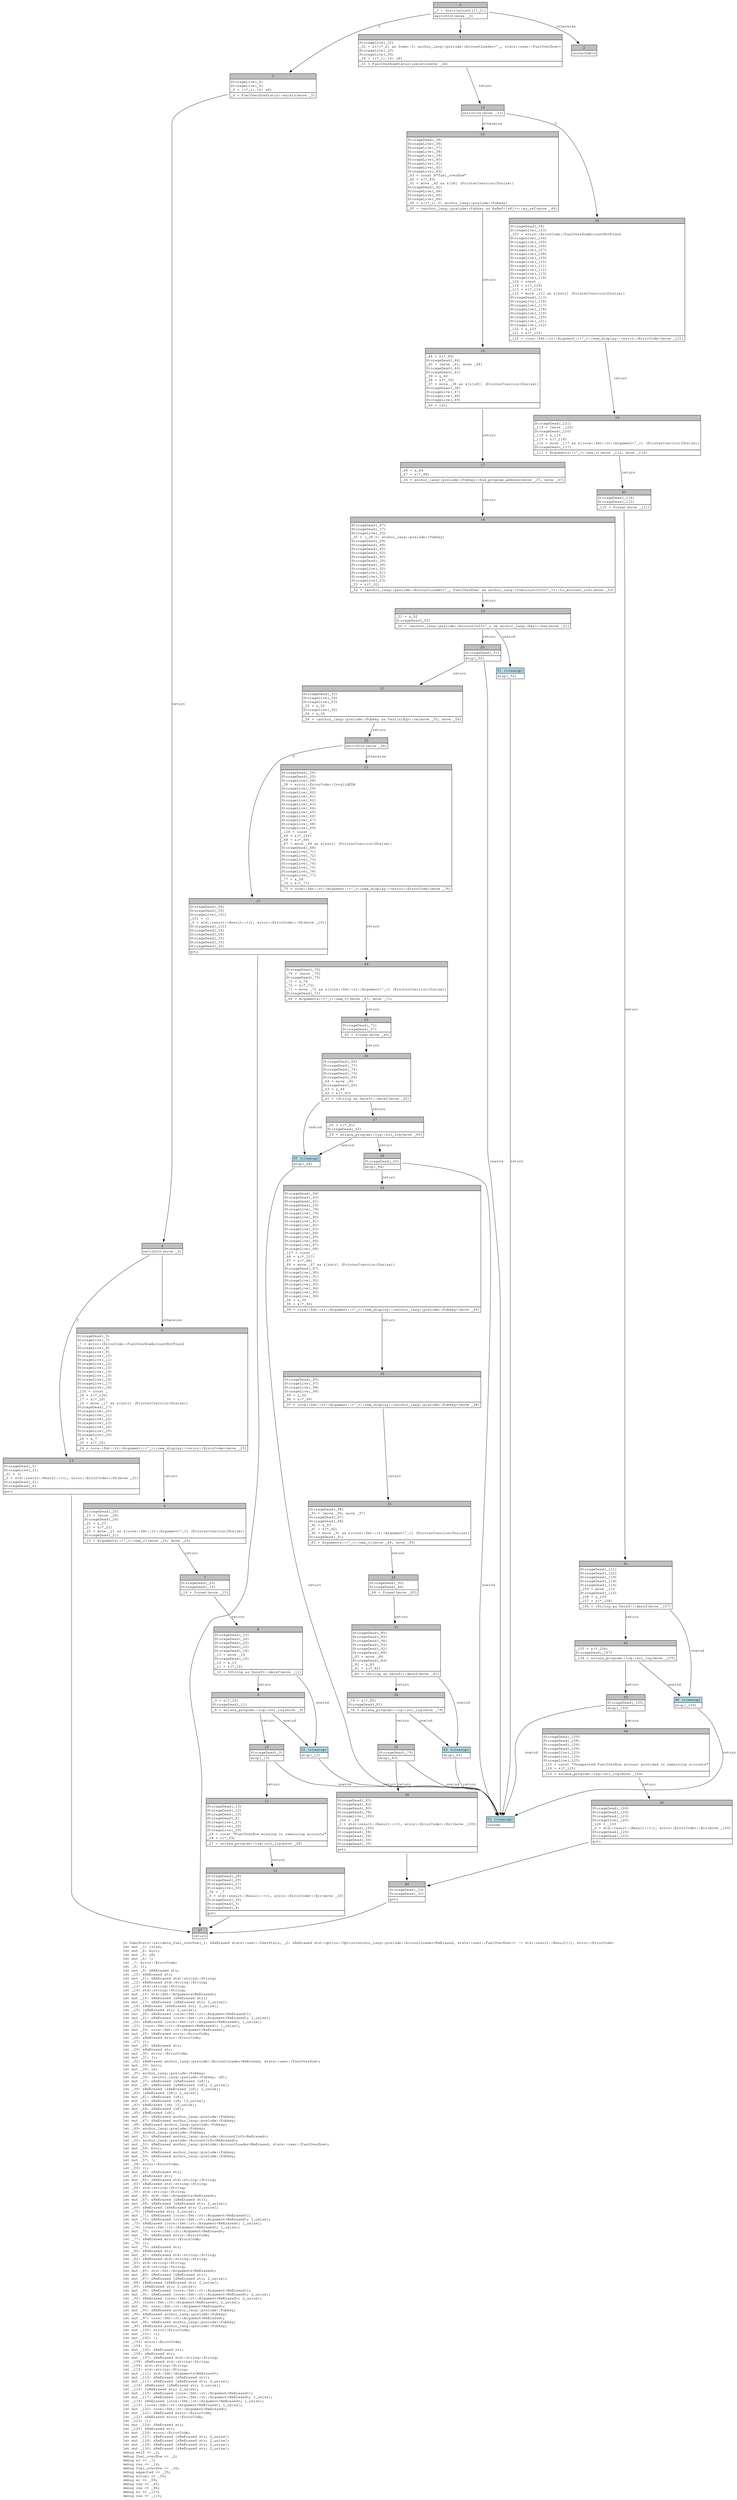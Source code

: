 digraph Mir_0_4431 {
    graph [fontname="Courier, monospace"];
    node [fontname="Courier, monospace"];
    edge [fontname="Courier, monospace"];
    label=<fn UserStats::validate_fuel_overflow(_1: &amp;ReErased state::user::UserStats, _2: &amp;ReErased std::option::Option&lt;anchor_lang::prelude::AccountLoader&lt;ReErased, state::user::FuelOverflow&gt;&gt;) -&gt; std::result::Result&lt;(), error::ErrorCode&gt;<br align="left"/>let mut _3: isize;<br align="left"/>let mut _4: bool;<br align="left"/>let mut _5: u8;<br align="left"/>let mut _6: !;<br align="left"/>let _7: error::ErrorCode;<br align="left"/>let _8: ();<br align="left"/>let mut _9: &amp;ReErased str;<br align="left"/>let _10: &amp;ReErased str;<br align="left"/>let mut _11: &amp;ReErased std::string::String;<br align="left"/>let _12: &amp;ReErased std::string::String;<br align="left"/>let _13: std::string::String;<br align="left"/>let _14: std::string::String;<br align="left"/>let mut _15: std::fmt::Arguments&lt;ReErased&gt;;<br align="left"/>let mut _16: &amp;ReErased [&amp;ReErased str];<br align="left"/>let mut _17: &amp;ReErased [&amp;ReErased str; 2_usize];<br align="left"/>let _18: &amp;ReErased [&amp;ReErased str; 2_usize];<br align="left"/>let _19: [&amp;ReErased str; 2_usize];<br align="left"/>let mut _20: &amp;ReErased [core::fmt::rt::Argument&lt;ReErased&gt;];<br align="left"/>let mut _21: &amp;ReErased [core::fmt::rt::Argument&lt;ReErased&gt;; 1_usize];<br align="left"/>let _22: &amp;ReErased [core::fmt::rt::Argument&lt;ReErased&gt;; 1_usize];<br align="left"/>let _23: [core::fmt::rt::Argument&lt;ReErased&gt;; 1_usize];<br align="left"/>let mut _24: core::fmt::rt::Argument&lt;ReErased&gt;;<br align="left"/>let mut _25: &amp;ReErased error::ErrorCode;<br align="left"/>let _26: &amp;ReErased error::ErrorCode;<br align="left"/>let _27: ();<br align="left"/>let mut _28: &amp;ReErased str;<br align="left"/>let _29: &amp;ReErased str;<br align="left"/>let mut _30: error::ErrorCode;<br align="left"/>let mut _31: ();<br align="left"/>let _32: &amp;ReErased anchor_lang::prelude::AccountLoader&lt;ReErased, state::user::FuelOverflow&gt;;<br align="left"/>let mut _33: bool;<br align="left"/>let mut _34: u8;<br align="left"/>let _35: anchor_lang::prelude::Pubkey;<br align="left"/>let mut _36: (anchor_lang::prelude::Pubkey, u8);<br align="left"/>let mut _37: &amp;ReErased [&amp;ReErased [u8]];<br align="left"/>let mut _38: &amp;ReErased [&amp;ReErased [u8]; 2_usize];<br align="left"/>let _39: &amp;ReErased [&amp;ReErased [u8]; 2_usize];<br align="left"/>let _40: [&amp;ReErased [u8]; 2_usize];<br align="left"/>let mut _41: &amp;ReErased [u8];<br align="left"/>let mut _42: &amp;ReErased [u8; 13_usize];<br align="left"/>let _43: &amp;ReErased [u8; 13_usize];<br align="left"/>let mut _44: &amp;ReErased [u8];<br align="left"/>let _45: &amp;ReErased [u8];<br align="left"/>let mut _46: &amp;ReErased anchor_lang::prelude::Pubkey;<br align="left"/>let mut _47: &amp;ReErased anchor_lang::prelude::Pubkey;<br align="left"/>let _48: &amp;ReErased anchor_lang::prelude::Pubkey;<br align="left"/>let _49: anchor_lang::prelude::Pubkey;<br align="left"/>let _50: anchor_lang::prelude::Pubkey;<br align="left"/>let mut _51: &amp;ReErased anchor_lang::prelude::AccountInfo&lt;ReErased&gt;;<br align="left"/>let _52: anchor_lang::prelude::AccountInfo&lt;ReErased&gt;;<br align="left"/>let mut _53: &amp;ReErased anchor_lang::prelude::AccountLoader&lt;ReErased, state::user::FuelOverflow&gt;;<br align="left"/>let mut _54: bool;<br align="left"/>let mut _55: &amp;ReErased anchor_lang::prelude::Pubkey;<br align="left"/>let mut _56: &amp;ReErased anchor_lang::prelude::Pubkey;<br align="left"/>let mut _57: !;<br align="left"/>let _58: error::ErrorCode;<br align="left"/>let _59: ();<br align="left"/>let mut _60: &amp;ReErased str;<br align="left"/>let _61: &amp;ReErased str;<br align="left"/>let mut _62: &amp;ReErased std::string::String;<br align="left"/>let _63: &amp;ReErased std::string::String;<br align="left"/>let _64: std::string::String;<br align="left"/>let _65: std::string::String;<br align="left"/>let mut _66: std::fmt::Arguments&lt;ReErased&gt;;<br align="left"/>let mut _67: &amp;ReErased [&amp;ReErased str];<br align="left"/>let mut _68: &amp;ReErased [&amp;ReErased str; 2_usize];<br align="left"/>let _69: &amp;ReErased [&amp;ReErased str; 2_usize];<br align="left"/>let _70: [&amp;ReErased str; 2_usize];<br align="left"/>let mut _71: &amp;ReErased [core::fmt::rt::Argument&lt;ReErased&gt;];<br align="left"/>let mut _72: &amp;ReErased [core::fmt::rt::Argument&lt;ReErased&gt;; 1_usize];<br align="left"/>let _73: &amp;ReErased [core::fmt::rt::Argument&lt;ReErased&gt;; 1_usize];<br align="left"/>let _74: [core::fmt::rt::Argument&lt;ReErased&gt;; 1_usize];<br align="left"/>let mut _75: core::fmt::rt::Argument&lt;ReErased&gt;;<br align="left"/>let mut _76: &amp;ReErased error::ErrorCode;<br align="left"/>let _77: &amp;ReErased error::ErrorCode;<br align="left"/>let _78: ();<br align="left"/>let mut _79: &amp;ReErased str;<br align="left"/>let _80: &amp;ReErased str;<br align="left"/>let mut _81: &amp;ReErased std::string::String;<br align="left"/>let _82: &amp;ReErased std::string::String;<br align="left"/>let _83: std::string::String;<br align="left"/>let _84: std::string::String;<br align="left"/>let mut _85: std::fmt::Arguments&lt;ReErased&gt;;<br align="left"/>let mut _86: &amp;ReErased [&amp;ReErased str];<br align="left"/>let mut _87: &amp;ReErased [&amp;ReErased str; 2_usize];<br align="left"/>let _88: &amp;ReErased [&amp;ReErased str; 2_usize];<br align="left"/>let _89: [&amp;ReErased str; 2_usize];<br align="left"/>let mut _90: &amp;ReErased [core::fmt::rt::Argument&lt;ReErased&gt;];<br align="left"/>let mut _91: &amp;ReErased [core::fmt::rt::Argument&lt;ReErased&gt;; 2_usize];<br align="left"/>let _92: &amp;ReErased [core::fmt::rt::Argument&lt;ReErased&gt;; 2_usize];<br align="left"/>let _93: [core::fmt::rt::Argument&lt;ReErased&gt;; 2_usize];<br align="left"/>let mut _94: core::fmt::rt::Argument&lt;ReErased&gt;;<br align="left"/>let mut _95: &amp;ReErased anchor_lang::prelude::Pubkey;<br align="left"/>let _96: &amp;ReErased anchor_lang::prelude::Pubkey;<br align="left"/>let mut _97: core::fmt::rt::Argument&lt;ReErased&gt;;<br align="left"/>let mut _98: &amp;ReErased anchor_lang::prelude::Pubkey;<br align="left"/>let _99: &amp;ReErased anchor_lang::prelude::Pubkey;<br align="left"/>let mut _100: error::ErrorCode;<br align="left"/>let mut _101: ();<br align="left"/>let mut _102: !;<br align="left"/>let _103: error::ErrorCode;<br align="left"/>let _104: ();<br align="left"/>let mut _105: &amp;ReErased str;<br align="left"/>let _106: &amp;ReErased str;<br align="left"/>let mut _107: &amp;ReErased std::string::String;<br align="left"/>let _108: &amp;ReErased std::string::String;<br align="left"/>let _109: std::string::String;<br align="left"/>let _110: std::string::String;<br align="left"/>let mut _111: std::fmt::Arguments&lt;ReErased&gt;;<br align="left"/>let mut _112: &amp;ReErased [&amp;ReErased str];<br align="left"/>let mut _113: &amp;ReErased [&amp;ReErased str; 2_usize];<br align="left"/>let _114: &amp;ReErased [&amp;ReErased str; 2_usize];<br align="left"/>let _115: [&amp;ReErased str; 2_usize];<br align="left"/>let mut _116: &amp;ReErased [core::fmt::rt::Argument&lt;ReErased&gt;];<br align="left"/>let mut _117: &amp;ReErased [core::fmt::rt::Argument&lt;ReErased&gt;; 1_usize];<br align="left"/>let _118: &amp;ReErased [core::fmt::rt::Argument&lt;ReErased&gt;; 1_usize];<br align="left"/>let _119: [core::fmt::rt::Argument&lt;ReErased&gt;; 1_usize];<br align="left"/>let mut _120: core::fmt::rt::Argument&lt;ReErased&gt;;<br align="left"/>let mut _121: &amp;ReErased error::ErrorCode;<br align="left"/>let _122: &amp;ReErased error::ErrorCode;<br align="left"/>let _123: ();<br align="left"/>let mut _124: &amp;ReErased str;<br align="left"/>let _125: &amp;ReErased str;<br align="left"/>let mut _126: error::ErrorCode;<br align="left"/>let mut _127: &amp;ReErased [&amp;ReErased str; 2_usize];<br align="left"/>let mut _128: &amp;ReErased [&amp;ReErased str; 2_usize];<br align="left"/>let mut _129: &amp;ReErased [&amp;ReErased str; 2_usize];<br align="left"/>let mut _130: &amp;ReErased [&amp;ReErased str; 2_usize];<br align="left"/>debug self =&gt; _1;<br align="left"/>debug fuel_overflow =&gt; _2;<br align="left"/>debug ec =&gt; _7;<br align="left"/>debug res =&gt; _14;<br align="left"/>debug fuel_overflow =&gt; _32;<br align="left"/>debug expected =&gt; _35;<br align="left"/>debug actual =&gt; _50;<br align="left"/>debug ec =&gt; _58;<br align="left"/>debug res =&gt; _65;<br align="left"/>debug res =&gt; _84;<br align="left"/>debug ec =&gt; _103;<br align="left"/>debug res =&gt; _110;<br align="left"/>>;
    bb0__0_4431 [shape="none", label=<<table border="0" cellborder="1" cellspacing="0"><tr><td bgcolor="gray" align="center" colspan="1">0</td></tr><tr><td align="left" balign="left">_3 = discriminant((*_2))<br/></td></tr><tr><td align="left">switchInt(move _3)</td></tr></table>>];
    bb1__0_4431 [shape="none", label=<<table border="0" cellborder="1" cellspacing="0"><tr><td bgcolor="gray" align="center" colspan="1">1</td></tr><tr><td align="left" balign="left">StorageLive(_32)<br/>_32 = &amp;(((*_2) as Some).0: anchor_lang::prelude::AccountLoader&lt;'_, state::user::FuelOverflow&gt;)<br/>StorageLive(_33)<br/>StorageLive(_34)<br/>_34 = ((*_1).16: u8)<br/></td></tr><tr><td align="left">_33 = FuelOverflowStatus::exists(move _34)</td></tr></table>>];
    bb2__0_4431 [shape="none", label=<<table border="0" cellborder="1" cellspacing="0"><tr><td bgcolor="gray" align="center" colspan="1">2</td></tr><tr><td align="left">unreachable</td></tr></table>>];
    bb3__0_4431 [shape="none", label=<<table border="0" cellborder="1" cellspacing="0"><tr><td bgcolor="gray" align="center" colspan="1">3</td></tr><tr><td align="left" balign="left">StorageLive(_4)<br/>StorageLive(_5)<br/>_5 = ((*_1).16: u8)<br/></td></tr><tr><td align="left">_4 = FuelOverflowStatus::exists(move _5)</td></tr></table>>];
    bb4__0_4431 [shape="none", label=<<table border="0" cellborder="1" cellspacing="0"><tr><td bgcolor="gray" align="center" colspan="1">4</td></tr><tr><td align="left">switchInt(move _4)</td></tr></table>>];
    bb5__0_4431 [shape="none", label=<<table border="0" cellborder="1" cellspacing="0"><tr><td bgcolor="gray" align="center" colspan="1">5</td></tr><tr><td align="left" balign="left">StorageDead(_5)<br/>StorageLive(_7)<br/>_7 = error::ErrorCode::FuelOverflowAccountNotFound<br/>StorageLive(_8)<br/>StorageLive(_9)<br/>StorageLive(_10)<br/>StorageLive(_11)<br/>StorageLive(_12)<br/>StorageLive(_13)<br/>StorageLive(_14)<br/>StorageLive(_15)<br/>StorageLive(_16)<br/>StorageLive(_17)<br/>StorageLive(_18)<br/>_130 = const _<br/>_18 = &amp;(*_130)<br/>_17 = &amp;(*_18)<br/>_16 = move _17 as &amp;[&amp;str] (PointerCoercion(Unsize))<br/>StorageDead(_17)<br/>StorageLive(_20)<br/>StorageLive(_21)<br/>StorageLive(_22)<br/>StorageLive(_23)<br/>StorageLive(_24)<br/>StorageLive(_25)<br/>StorageLive(_26)<br/>_26 = &amp;_7<br/>_25 = &amp;(*_26)<br/></td></tr><tr><td align="left">_24 = core::fmt::rt::Argument::&lt;'_&gt;::new_display::&lt;error::ErrorCode&gt;(move _25)</td></tr></table>>];
    bb6__0_4431 [shape="none", label=<<table border="0" cellborder="1" cellspacing="0"><tr><td bgcolor="gray" align="center" colspan="1">6</td></tr><tr><td align="left" balign="left">StorageDead(_25)<br/>_23 = [move _24]<br/>StorageDead(_24)<br/>_22 = &amp;_23<br/>_21 = &amp;(*_22)<br/>_20 = move _21 as &amp;[core::fmt::rt::Argument&lt;'_&gt;] (PointerCoercion(Unsize))<br/>StorageDead(_21)<br/></td></tr><tr><td align="left">_15 = Arguments::&lt;'_&gt;::new_v1(move _16, move _20)</td></tr></table>>];
    bb7__0_4431 [shape="none", label=<<table border="0" cellborder="1" cellspacing="0"><tr><td bgcolor="gray" align="center" colspan="1">7</td></tr><tr><td align="left" balign="left">StorageDead(_20)<br/>StorageDead(_16)<br/></td></tr><tr><td align="left">_14 = format(move _15)</td></tr></table>>];
    bb8__0_4431 [shape="none", label=<<table border="0" cellborder="1" cellspacing="0"><tr><td bgcolor="gray" align="center" colspan="1">8</td></tr><tr><td align="left" balign="left">StorageDead(_15)<br/>StorageDead(_26)<br/>StorageDead(_23)<br/>StorageDead(_22)<br/>StorageDead(_18)<br/>_13 = move _14<br/>StorageDead(_14)<br/>_12 = &amp;_13<br/>_11 = &amp;(*_12)<br/></td></tr><tr><td align="left">_10 = &lt;String as Deref&gt;::deref(move _11)</td></tr></table>>];
    bb9__0_4431 [shape="none", label=<<table border="0" cellborder="1" cellspacing="0"><tr><td bgcolor="gray" align="center" colspan="1">9</td></tr><tr><td align="left" balign="left">_9 = &amp;(*_10)<br/>StorageDead(_11)<br/></td></tr><tr><td align="left">_8 = solana_program::log::sol_log(move _9)</td></tr></table>>];
    bb10__0_4431 [shape="none", label=<<table border="0" cellborder="1" cellspacing="0"><tr><td bgcolor="gray" align="center" colspan="1">10</td></tr><tr><td align="left" balign="left">StorageDead(_9)<br/></td></tr><tr><td align="left">drop(_13)</td></tr></table>>];
    bb11__0_4431 [shape="none", label=<<table border="0" cellborder="1" cellspacing="0"><tr><td bgcolor="gray" align="center" colspan="1">11</td></tr><tr><td align="left" balign="left">StorageDead(_13)<br/>StorageDead(_12)<br/>StorageDead(_10)<br/>StorageDead(_8)<br/>StorageLive(_27)<br/>StorageLive(_28)<br/>StorageLive(_29)<br/>_29 = const &quot;FuelOverflow missing in remaining accounts&quot;<br/>_28 = &amp;(*_29)<br/></td></tr><tr><td align="left">_27 = solana_program::log::sol_log(move _28)</td></tr></table>>];
    bb12__0_4431 [shape="none", label=<<table border="0" cellborder="1" cellspacing="0"><tr><td bgcolor="gray" align="center" colspan="1">12</td></tr><tr><td align="left" balign="left">StorageDead(_28)<br/>StorageDead(_29)<br/>StorageDead(_27)<br/>StorageLive(_30)<br/>_30 = _7<br/>_0 = std::result::Result::&lt;(), error::ErrorCode&gt;::Err(move _30)<br/>StorageDead(_30)<br/>StorageDead(_7)<br/>StorageDead(_4)<br/></td></tr><tr><td align="left">goto</td></tr></table>>];
    bb13__0_4431 [shape="none", label=<<table border="0" cellborder="1" cellspacing="0"><tr><td bgcolor="gray" align="center" colspan="1">13</td></tr><tr><td align="left" balign="left">StorageDead(_5)<br/>StorageLive(_31)<br/>_31 = ()<br/>_0 = std::result::Result::&lt;(), error::ErrorCode&gt;::Ok(move _31)<br/>StorageDead(_31)<br/>StorageDead(_4)<br/></td></tr><tr><td align="left">goto</td></tr></table>>];
    bb14__0_4431 [shape="none", label=<<table border="0" cellborder="1" cellspacing="0"><tr><td bgcolor="gray" align="center" colspan="1">14</td></tr><tr><td align="left">switchInt(move _33)</td></tr></table>>];
    bb15__0_4431 [shape="none", label=<<table border="0" cellborder="1" cellspacing="0"><tr><td bgcolor="gray" align="center" colspan="1">15</td></tr><tr><td align="left" balign="left">StorageDead(_34)<br/>StorageLive(_36)<br/>StorageLive(_37)<br/>StorageLive(_38)<br/>StorageLive(_39)<br/>StorageLive(_40)<br/>StorageLive(_41)<br/>StorageLive(_42)<br/>StorageLive(_43)<br/>_43 = const b&quot;fuel_overflow&quot;<br/>_42 = &amp;(*_43)<br/>_41 = move _42 as &amp;[u8] (PointerCoercion(Unsize))<br/>StorageDead(_42)<br/>StorageLive(_44)<br/>StorageLive(_45)<br/>StorageLive(_46)<br/>_46 = &amp;((*_1).0: anchor_lang::prelude::Pubkey)<br/></td></tr><tr><td align="left">_45 = &lt;anchor_lang::prelude::Pubkey as AsRef&lt;[u8]&gt;&gt;::as_ref(move _46)</td></tr></table>>];
    bb16__0_4431 [shape="none", label=<<table border="0" cellborder="1" cellspacing="0"><tr><td bgcolor="gray" align="center" colspan="1">16</td></tr><tr><td align="left" balign="left">_44 = &amp;(*_45)<br/>StorageDead(_46)<br/>_40 = [move _41, move _44]<br/>StorageDead(_44)<br/>StorageDead(_41)<br/>_39 = &amp;_40<br/>_38 = &amp;(*_39)<br/>_37 = move _38 as &amp;[&amp;[u8]] (PointerCoercion(Unsize))<br/>StorageDead(_38)<br/>StorageLive(_47)<br/>StorageLive(_48)<br/>StorageLive(_49)<br/></td></tr><tr><td align="left">_49 = id()</td></tr></table>>];
    bb17__0_4431 [shape="none", label=<<table border="0" cellborder="1" cellspacing="0"><tr><td bgcolor="gray" align="center" colspan="1">17</td></tr><tr><td align="left" balign="left">_48 = &amp;_49<br/>_47 = &amp;(*_48)<br/></td></tr><tr><td align="left">_36 = anchor_lang::prelude::Pubkey::find_program_address(move _37, move _47)</td></tr></table>>];
    bb18__0_4431 [shape="none", label=<<table border="0" cellborder="1" cellspacing="0"><tr><td bgcolor="gray" align="center" colspan="1">18</td></tr><tr><td align="left" balign="left">StorageDead(_47)<br/>StorageDead(_37)<br/>StorageLive(_35)<br/>_35 = (_36.0: anchor_lang::prelude::Pubkey)<br/>StorageDead(_49)<br/>StorageDead(_48)<br/>StorageDead(_45)<br/>StorageDead(_43)<br/>StorageDead(_40)<br/>StorageDead(_39)<br/>StorageDead(_36)<br/>StorageLive(_50)<br/>StorageLive(_51)<br/>StorageLive(_52)<br/>StorageLive(_53)<br/>_53 = &amp;(*_32)<br/></td></tr><tr><td align="left">_52 = &lt;anchor_lang::prelude::AccountLoader&lt;'_, FuelOverflow&gt; as anchor_lang::ToAccountInfo&lt;'_&gt;&gt;::to_account_info(move _53)</td></tr></table>>];
    bb19__0_4431 [shape="none", label=<<table border="0" cellborder="1" cellspacing="0"><tr><td bgcolor="gray" align="center" colspan="1">19</td></tr><tr><td align="left" balign="left">_51 = &amp;_52<br/>StorageDead(_53)<br/></td></tr><tr><td align="left">_50 = &lt;anchor_lang::prelude::AccountInfo&lt;'_&gt; as anchor_lang::Key&gt;::key(move _51)</td></tr></table>>];
    bb20__0_4431 [shape="none", label=<<table border="0" cellborder="1" cellspacing="0"><tr><td bgcolor="gray" align="center" colspan="1">20</td></tr><tr><td align="left" balign="left">StorageDead(_51)<br/></td></tr><tr><td align="left">drop(_52)</td></tr></table>>];
    bb21__0_4431 [shape="none", label=<<table border="0" cellborder="1" cellspacing="0"><tr><td bgcolor="gray" align="center" colspan="1">21</td></tr><tr><td align="left" balign="left">StorageDead(_52)<br/>StorageLive(_54)<br/>StorageLive(_55)<br/>_55 = &amp;_50<br/>StorageLive(_56)<br/>_56 = &amp;_35<br/></td></tr><tr><td align="left">_54 = &lt;anchor_lang::prelude::Pubkey as PartialEq&gt;::ne(move _55, move _56)</td></tr></table>>];
    bb22__0_4431 [shape="none", label=<<table border="0" cellborder="1" cellspacing="0"><tr><td bgcolor="gray" align="center" colspan="1">22</td></tr><tr><td align="left">switchInt(move _54)</td></tr></table>>];
    bb23__0_4431 [shape="none", label=<<table border="0" cellborder="1" cellspacing="0"><tr><td bgcolor="gray" align="center" colspan="1">23</td></tr><tr><td align="left" balign="left">StorageDead(_56)<br/>StorageDead(_55)<br/>StorageLive(_58)<br/>_58 = error::ErrorCode::InvalidPDA<br/>StorageLive(_59)<br/>StorageLive(_60)<br/>StorageLive(_61)<br/>StorageLive(_62)<br/>StorageLive(_63)<br/>StorageLive(_64)<br/>StorageLive(_65)<br/>StorageLive(_66)<br/>StorageLive(_67)<br/>StorageLive(_68)<br/>StorageLive(_69)<br/>_128 = const _<br/>_69 = &amp;(*_128)<br/>_68 = &amp;(*_69)<br/>_67 = move _68 as &amp;[&amp;str] (PointerCoercion(Unsize))<br/>StorageDead(_68)<br/>StorageLive(_71)<br/>StorageLive(_72)<br/>StorageLive(_73)<br/>StorageLive(_74)<br/>StorageLive(_75)<br/>StorageLive(_76)<br/>StorageLive(_77)<br/>_77 = &amp;_58<br/>_76 = &amp;(*_77)<br/></td></tr><tr><td align="left">_75 = core::fmt::rt::Argument::&lt;'_&gt;::new_display::&lt;error::ErrorCode&gt;(move _76)</td></tr></table>>];
    bb24__0_4431 [shape="none", label=<<table border="0" cellborder="1" cellspacing="0"><tr><td bgcolor="gray" align="center" colspan="1">24</td></tr><tr><td align="left" balign="left">StorageDead(_76)<br/>_74 = [move _75]<br/>StorageDead(_75)<br/>_73 = &amp;_74<br/>_72 = &amp;(*_73)<br/>_71 = move _72 as &amp;[core::fmt::rt::Argument&lt;'_&gt;] (PointerCoercion(Unsize))<br/>StorageDead(_72)<br/></td></tr><tr><td align="left">_66 = Arguments::&lt;'_&gt;::new_v1(move _67, move _71)</td></tr></table>>];
    bb25__0_4431 [shape="none", label=<<table border="0" cellborder="1" cellspacing="0"><tr><td bgcolor="gray" align="center" colspan="1">25</td></tr><tr><td align="left" balign="left">StorageDead(_71)<br/>StorageDead(_67)<br/></td></tr><tr><td align="left">_65 = format(move _66)</td></tr></table>>];
    bb26__0_4431 [shape="none", label=<<table border="0" cellborder="1" cellspacing="0"><tr><td bgcolor="gray" align="center" colspan="1">26</td></tr><tr><td align="left" balign="left">StorageDead(_66)<br/>StorageDead(_77)<br/>StorageDead(_74)<br/>StorageDead(_73)<br/>StorageDead(_69)<br/>_64 = move _65<br/>StorageDead(_65)<br/>_63 = &amp;_64<br/>_62 = &amp;(*_63)<br/></td></tr><tr><td align="left">_61 = &lt;String as Deref&gt;::deref(move _62)</td></tr></table>>];
    bb27__0_4431 [shape="none", label=<<table border="0" cellborder="1" cellspacing="0"><tr><td bgcolor="gray" align="center" colspan="1">27</td></tr><tr><td align="left" balign="left">_60 = &amp;(*_61)<br/>StorageDead(_62)<br/></td></tr><tr><td align="left">_59 = solana_program::log::sol_log(move _60)</td></tr></table>>];
    bb28__0_4431 [shape="none", label=<<table border="0" cellborder="1" cellspacing="0"><tr><td bgcolor="gray" align="center" colspan="1">28</td></tr><tr><td align="left" balign="left">StorageDead(_60)<br/></td></tr><tr><td align="left">drop(_64)</td></tr></table>>];
    bb29__0_4431 [shape="none", label=<<table border="0" cellborder="1" cellspacing="0"><tr><td bgcolor="gray" align="center" colspan="1">29</td></tr><tr><td align="left" balign="left">StorageDead(_64)<br/>StorageDead(_63)<br/>StorageDead(_61)<br/>StorageDead(_59)<br/>StorageLive(_78)<br/>StorageLive(_79)<br/>StorageLive(_80)<br/>StorageLive(_81)<br/>StorageLive(_82)<br/>StorageLive(_83)<br/>StorageLive(_84)<br/>StorageLive(_85)<br/>StorageLive(_86)<br/>StorageLive(_87)<br/>StorageLive(_88)<br/>_127 = const _<br/>_88 = &amp;(*_127)<br/>_87 = &amp;(*_88)<br/>_86 = move _87 as &amp;[&amp;str] (PointerCoercion(Unsize))<br/>StorageDead(_87)<br/>StorageLive(_90)<br/>StorageLive(_91)<br/>StorageLive(_92)<br/>StorageLive(_93)<br/>StorageLive(_94)<br/>StorageLive(_95)<br/>StorageLive(_96)<br/>_96 = &amp;_35<br/>_95 = &amp;(*_96)<br/></td></tr><tr><td align="left">_94 = core::fmt::rt::Argument::&lt;'_&gt;::new_display::&lt;anchor_lang::prelude::Pubkey&gt;(move _95)</td></tr></table>>];
    bb30__0_4431 [shape="none", label=<<table border="0" cellborder="1" cellspacing="0"><tr><td bgcolor="gray" align="center" colspan="1">30</td></tr><tr><td align="left" balign="left">StorageDead(_95)<br/>StorageLive(_97)<br/>StorageLive(_98)<br/>StorageLive(_99)<br/>_99 = &amp;_50<br/>_98 = &amp;(*_99)<br/></td></tr><tr><td align="left">_97 = core::fmt::rt::Argument::&lt;'_&gt;::new_display::&lt;anchor_lang::prelude::Pubkey&gt;(move _98)</td></tr></table>>];
    bb31__0_4431 [shape="none", label=<<table border="0" cellborder="1" cellspacing="0"><tr><td bgcolor="gray" align="center" colspan="1">31</td></tr><tr><td align="left" balign="left">StorageDead(_98)<br/>_93 = [move _94, move _97]<br/>StorageDead(_97)<br/>StorageDead(_94)<br/>_92 = &amp;_93<br/>_91 = &amp;(*_92)<br/>_90 = move _91 as &amp;[core::fmt::rt::Argument&lt;'_&gt;] (PointerCoercion(Unsize))<br/>StorageDead(_91)<br/></td></tr><tr><td align="left">_85 = Arguments::&lt;'_&gt;::new_v1(move _86, move _90)</td></tr></table>>];
    bb32__0_4431 [shape="none", label=<<table border="0" cellborder="1" cellspacing="0"><tr><td bgcolor="gray" align="center" colspan="1">32</td></tr><tr><td align="left" balign="left">StorageDead(_90)<br/>StorageDead(_86)<br/></td></tr><tr><td align="left">_84 = format(move _85)</td></tr></table>>];
    bb33__0_4431 [shape="none", label=<<table border="0" cellborder="1" cellspacing="0"><tr><td bgcolor="gray" align="center" colspan="1">33</td></tr><tr><td align="left" balign="left">StorageDead(_85)<br/>StorageDead(_99)<br/>StorageDead(_96)<br/>StorageDead(_93)<br/>StorageDead(_92)<br/>StorageDead(_88)<br/>_83 = move _84<br/>StorageDead(_84)<br/>_82 = &amp;_83<br/>_81 = &amp;(*_82)<br/></td></tr><tr><td align="left">_80 = &lt;String as Deref&gt;::deref(move _81)</td></tr></table>>];
    bb34__0_4431 [shape="none", label=<<table border="0" cellborder="1" cellspacing="0"><tr><td bgcolor="gray" align="center" colspan="1">34</td></tr><tr><td align="left" balign="left">_79 = &amp;(*_80)<br/>StorageDead(_81)<br/></td></tr><tr><td align="left">_78 = solana_program::log::sol_log(move _79)</td></tr></table>>];
    bb35__0_4431 [shape="none", label=<<table border="0" cellborder="1" cellspacing="0"><tr><td bgcolor="gray" align="center" colspan="1">35</td></tr><tr><td align="left" balign="left">StorageDead(_79)<br/></td></tr><tr><td align="left">drop(_83)</td></tr></table>>];
    bb36__0_4431 [shape="none", label=<<table border="0" cellborder="1" cellspacing="0"><tr><td bgcolor="gray" align="center" colspan="1">36</td></tr><tr><td align="left" balign="left">StorageDead(_83)<br/>StorageDead(_82)<br/>StorageDead(_80)<br/>StorageDead(_78)<br/>StorageLive(_100)<br/>_100 = _58<br/>_0 = std::result::Result::&lt;(), error::ErrorCode&gt;::Err(move _100)<br/>StorageDead(_100)<br/>StorageDead(_58)<br/>StorageDead(_54)<br/>StorageDead(_50)<br/>StorageDead(_35)<br/></td></tr><tr><td align="left">goto</td></tr></table>>];
    bb37__0_4431 [shape="none", label=<<table border="0" cellborder="1" cellspacing="0"><tr><td bgcolor="gray" align="center" colspan="1">37</td></tr><tr><td align="left" balign="left">StorageDead(_56)<br/>StorageDead(_55)<br/>StorageLive(_101)<br/>_101 = ()<br/>_0 = std::result::Result::&lt;(), error::ErrorCode&gt;::Ok(move _101)<br/>StorageDead(_101)<br/>StorageDead(_54)<br/>StorageDead(_50)<br/>StorageDead(_35)<br/>StorageDead(_33)<br/>StorageDead(_32)<br/></td></tr><tr><td align="left">goto</td></tr></table>>];
    bb38__0_4431 [shape="none", label=<<table border="0" cellborder="1" cellspacing="0"><tr><td bgcolor="gray" align="center" colspan="1">38</td></tr><tr><td align="left" balign="left">StorageDead(_34)<br/>StorageLive(_103)<br/>_103 = error::ErrorCode::FuelOverflowAccountNotFound<br/>StorageLive(_104)<br/>StorageLive(_105)<br/>StorageLive(_106)<br/>StorageLive(_107)<br/>StorageLive(_108)<br/>StorageLive(_109)<br/>StorageLive(_110)<br/>StorageLive(_111)<br/>StorageLive(_112)<br/>StorageLive(_113)<br/>StorageLive(_114)<br/>_129 = const _<br/>_114 = &amp;(*_129)<br/>_113 = &amp;(*_114)<br/>_112 = move _113 as &amp;[&amp;str] (PointerCoercion(Unsize))<br/>StorageDead(_113)<br/>StorageLive(_116)<br/>StorageLive(_117)<br/>StorageLive(_118)<br/>StorageLive(_119)<br/>StorageLive(_120)<br/>StorageLive(_121)<br/>StorageLive(_122)<br/>_122 = &amp;_103<br/>_121 = &amp;(*_122)<br/></td></tr><tr><td align="left">_120 = core::fmt::rt::Argument::&lt;'_&gt;::new_display::&lt;error::ErrorCode&gt;(move _121)</td></tr></table>>];
    bb39__0_4431 [shape="none", label=<<table border="0" cellborder="1" cellspacing="0"><tr><td bgcolor="gray" align="center" colspan="1">39</td></tr><tr><td align="left" balign="left">StorageDead(_121)<br/>_119 = [move _120]<br/>StorageDead(_120)<br/>_118 = &amp;_119<br/>_117 = &amp;(*_118)<br/>_116 = move _117 as &amp;[core::fmt::rt::Argument&lt;'_&gt;] (PointerCoercion(Unsize))<br/>StorageDead(_117)<br/></td></tr><tr><td align="left">_111 = Arguments::&lt;'_&gt;::new_v1(move _112, move _116)</td></tr></table>>];
    bb40__0_4431 [shape="none", label=<<table border="0" cellborder="1" cellspacing="0"><tr><td bgcolor="gray" align="center" colspan="1">40</td></tr><tr><td align="left" balign="left">StorageDead(_116)<br/>StorageDead(_112)<br/></td></tr><tr><td align="left">_110 = format(move _111)</td></tr></table>>];
    bb41__0_4431 [shape="none", label=<<table border="0" cellborder="1" cellspacing="0"><tr><td bgcolor="gray" align="center" colspan="1">41</td></tr><tr><td align="left" balign="left">StorageDead(_111)<br/>StorageDead(_122)<br/>StorageDead(_119)<br/>StorageDead(_118)<br/>StorageDead(_114)<br/>_109 = move _110<br/>StorageDead(_110)<br/>_108 = &amp;_109<br/>_107 = &amp;(*_108)<br/></td></tr><tr><td align="left">_106 = &lt;String as Deref&gt;::deref(move _107)</td></tr></table>>];
    bb42__0_4431 [shape="none", label=<<table border="0" cellborder="1" cellspacing="0"><tr><td bgcolor="gray" align="center" colspan="1">42</td></tr><tr><td align="left" balign="left">_105 = &amp;(*_106)<br/>StorageDead(_107)<br/></td></tr><tr><td align="left">_104 = solana_program::log::sol_log(move _105)</td></tr></table>>];
    bb43__0_4431 [shape="none", label=<<table border="0" cellborder="1" cellspacing="0"><tr><td bgcolor="gray" align="center" colspan="1">43</td></tr><tr><td align="left" balign="left">StorageDead(_105)<br/></td></tr><tr><td align="left">drop(_109)</td></tr></table>>];
    bb44__0_4431 [shape="none", label=<<table border="0" cellborder="1" cellspacing="0"><tr><td bgcolor="gray" align="center" colspan="1">44</td></tr><tr><td align="left" balign="left">StorageDead(_109)<br/>StorageDead(_108)<br/>StorageDead(_106)<br/>StorageDead(_104)<br/>StorageLive(_123)<br/>StorageLive(_124)<br/>StorageLive(_125)<br/>_125 = const &quot;Unexpected FuelOverflow account provided in remaining accounts&quot;<br/>_124 = &amp;(*_125)<br/></td></tr><tr><td align="left">_123 = solana_program::log::sol_log(move _124)</td></tr></table>>];
    bb45__0_4431 [shape="none", label=<<table border="0" cellborder="1" cellspacing="0"><tr><td bgcolor="gray" align="center" colspan="1">45</td></tr><tr><td align="left" balign="left">StorageDead(_124)<br/>StorageDead(_125)<br/>StorageDead(_123)<br/>StorageLive(_126)<br/>_126 = _103<br/>_0 = std::result::Result::&lt;(), error::ErrorCode&gt;::Err(move _126)<br/>StorageDead(_126)<br/>StorageDead(_103)<br/></td></tr><tr><td align="left">goto</td></tr></table>>];
    bb46__0_4431 [shape="none", label=<<table border="0" cellborder="1" cellspacing="0"><tr><td bgcolor="gray" align="center" colspan="1">46</td></tr><tr><td align="left" balign="left">StorageDead(_33)<br/>StorageDead(_32)<br/></td></tr><tr><td align="left">goto</td></tr></table>>];
    bb47__0_4431 [shape="none", label=<<table border="0" cellborder="1" cellspacing="0"><tr><td bgcolor="gray" align="center" colspan="1">47</td></tr><tr><td align="left">return</td></tr></table>>];
    bb48__0_4431 [shape="none", label=<<table border="0" cellborder="1" cellspacing="0"><tr><td bgcolor="lightblue" align="center" colspan="1">48 (cleanup)</td></tr><tr><td align="left">drop(_109)</td></tr></table>>];
    bb49__0_4431 [shape="none", label=<<table border="0" cellborder="1" cellspacing="0"><tr><td bgcolor="lightblue" align="center" colspan="1">49 (cleanup)</td></tr><tr><td align="left">drop(_83)</td></tr></table>>];
    bb50__0_4431 [shape="none", label=<<table border="0" cellborder="1" cellspacing="0"><tr><td bgcolor="lightblue" align="center" colspan="1">50 (cleanup)</td></tr><tr><td align="left">drop(_64)</td></tr></table>>];
    bb51__0_4431 [shape="none", label=<<table border="0" cellborder="1" cellspacing="0"><tr><td bgcolor="lightblue" align="center" colspan="1">51 (cleanup)</td></tr><tr><td align="left">drop(_52)</td></tr></table>>];
    bb52__0_4431 [shape="none", label=<<table border="0" cellborder="1" cellspacing="0"><tr><td bgcolor="lightblue" align="center" colspan="1">52 (cleanup)</td></tr><tr><td align="left">drop(_13)</td></tr></table>>];
    bb53__0_4431 [shape="none", label=<<table border="0" cellborder="1" cellspacing="0"><tr><td bgcolor="lightblue" align="center" colspan="1">53 (cleanup)</td></tr><tr><td align="left">resume</td></tr></table>>];
    bb0__0_4431 -> bb3__0_4431 [label="0"];
    bb0__0_4431 -> bb1__0_4431 [label="1"];
    bb0__0_4431 -> bb2__0_4431 [label="otherwise"];
    bb1__0_4431 -> bb14__0_4431 [label="return"];
    bb3__0_4431 -> bb4__0_4431 [label="return"];
    bb4__0_4431 -> bb13__0_4431 [label="0"];
    bb4__0_4431 -> bb5__0_4431 [label="otherwise"];
    bb5__0_4431 -> bb6__0_4431 [label="return"];
    bb6__0_4431 -> bb7__0_4431 [label="return"];
    bb7__0_4431 -> bb8__0_4431 [label="return"];
    bb8__0_4431 -> bb9__0_4431 [label="return"];
    bb8__0_4431 -> bb52__0_4431 [label="unwind"];
    bb9__0_4431 -> bb10__0_4431 [label="return"];
    bb9__0_4431 -> bb52__0_4431 [label="unwind"];
    bb10__0_4431 -> bb11__0_4431 [label="return"];
    bb10__0_4431 -> bb53__0_4431 [label="unwind"];
    bb11__0_4431 -> bb12__0_4431 [label="return"];
    bb12__0_4431 -> bb47__0_4431 [label=""];
    bb13__0_4431 -> bb47__0_4431 [label=""];
    bb14__0_4431 -> bb38__0_4431 [label="0"];
    bb14__0_4431 -> bb15__0_4431 [label="otherwise"];
    bb15__0_4431 -> bb16__0_4431 [label="return"];
    bb16__0_4431 -> bb17__0_4431 [label="return"];
    bb17__0_4431 -> bb18__0_4431 [label="return"];
    bb18__0_4431 -> bb19__0_4431 [label="return"];
    bb19__0_4431 -> bb20__0_4431 [label="return"];
    bb19__0_4431 -> bb51__0_4431 [label="unwind"];
    bb20__0_4431 -> bb21__0_4431 [label="return"];
    bb20__0_4431 -> bb53__0_4431 [label="unwind"];
    bb21__0_4431 -> bb22__0_4431 [label="return"];
    bb22__0_4431 -> bb37__0_4431 [label="0"];
    bb22__0_4431 -> bb23__0_4431 [label="otherwise"];
    bb23__0_4431 -> bb24__0_4431 [label="return"];
    bb24__0_4431 -> bb25__0_4431 [label="return"];
    bb25__0_4431 -> bb26__0_4431 [label="return"];
    bb26__0_4431 -> bb27__0_4431 [label="return"];
    bb26__0_4431 -> bb50__0_4431 [label="unwind"];
    bb27__0_4431 -> bb28__0_4431 [label="return"];
    bb27__0_4431 -> bb50__0_4431 [label="unwind"];
    bb28__0_4431 -> bb29__0_4431 [label="return"];
    bb28__0_4431 -> bb53__0_4431 [label="unwind"];
    bb29__0_4431 -> bb30__0_4431 [label="return"];
    bb30__0_4431 -> bb31__0_4431 [label="return"];
    bb31__0_4431 -> bb32__0_4431 [label="return"];
    bb32__0_4431 -> bb33__0_4431 [label="return"];
    bb33__0_4431 -> bb34__0_4431 [label="return"];
    bb33__0_4431 -> bb49__0_4431 [label="unwind"];
    bb34__0_4431 -> bb35__0_4431 [label="return"];
    bb34__0_4431 -> bb49__0_4431 [label="unwind"];
    bb35__0_4431 -> bb36__0_4431 [label="return"];
    bb35__0_4431 -> bb53__0_4431 [label="unwind"];
    bb36__0_4431 -> bb46__0_4431 [label=""];
    bb37__0_4431 -> bb47__0_4431 [label=""];
    bb38__0_4431 -> bb39__0_4431 [label="return"];
    bb39__0_4431 -> bb40__0_4431 [label="return"];
    bb40__0_4431 -> bb41__0_4431 [label="return"];
    bb41__0_4431 -> bb42__0_4431 [label="return"];
    bb41__0_4431 -> bb48__0_4431 [label="unwind"];
    bb42__0_4431 -> bb43__0_4431 [label="return"];
    bb42__0_4431 -> bb48__0_4431 [label="unwind"];
    bb43__0_4431 -> bb44__0_4431 [label="return"];
    bb43__0_4431 -> bb53__0_4431 [label="unwind"];
    bb44__0_4431 -> bb45__0_4431 [label="return"];
    bb45__0_4431 -> bb46__0_4431 [label=""];
    bb46__0_4431 -> bb47__0_4431 [label=""];
    bb48__0_4431 -> bb53__0_4431 [label="return"];
    bb49__0_4431 -> bb53__0_4431 [label="return"];
    bb50__0_4431 -> bb53__0_4431 [label="return"];
    bb51__0_4431 -> bb53__0_4431 [label="return"];
    bb52__0_4431 -> bb53__0_4431 [label="return"];
}

